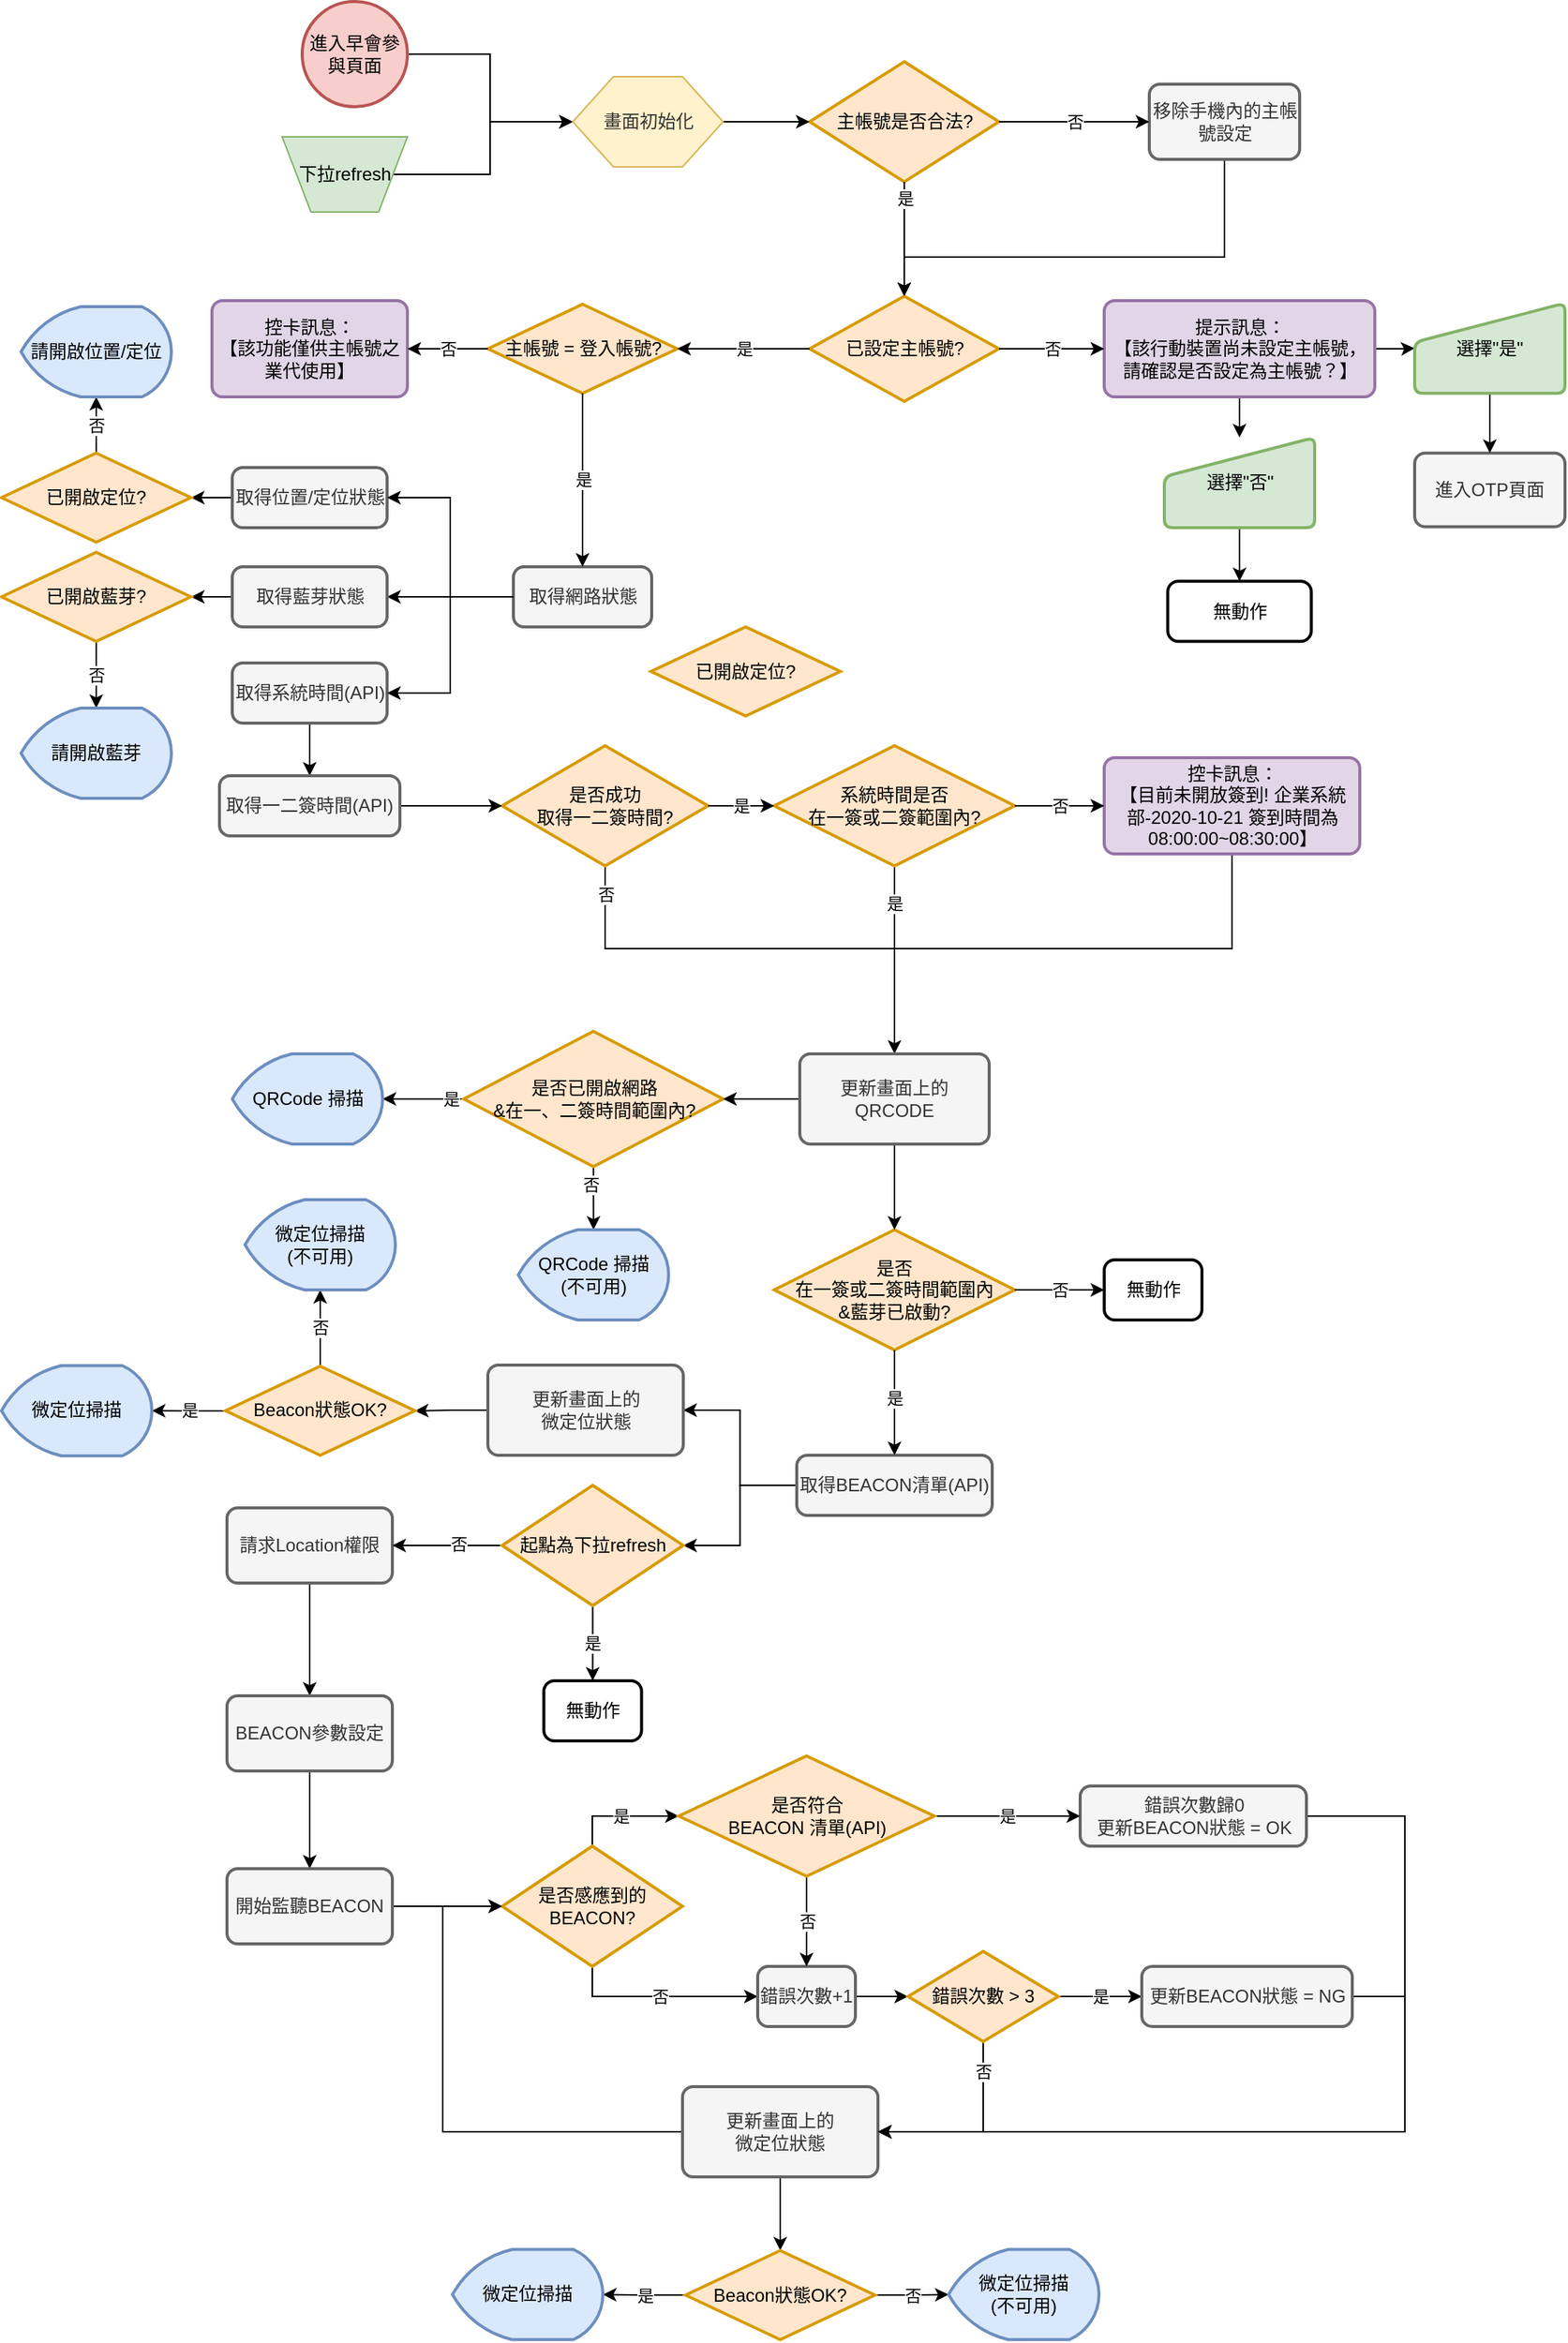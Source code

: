<mxfile version="13.8.1" type="github" pages="2">
  <diagram id="rVQWAjQvvcYKXNc0S_qa" name="第1頁">
    <mxGraphModel dx="1673" dy="876" grid="1" gridSize="10" guides="1" tooltips="1" connect="1" arrows="1" fold="1" page="1" pageScale="1" pageWidth="1169" pageHeight="1654" math="0" shadow="0">
      <root>
        <mxCell id="0" />
        <mxCell id="1" parent="0" />
        <mxCell id="3DBhpYr2s3S-8QUUFZNX-8" style="edgeStyle=orthogonalEdgeStyle;rounded=0;orthogonalLoop=1;jettySize=auto;html=1;exitX=1;exitY=0.5;exitDx=0;exitDy=0;exitPerimeter=0;entryX=0;entryY=0.5;entryDx=0;entryDy=0;" parent="1" source="3DBhpYr2s3S-8QUUFZNX-1" target="aYca4ARqjZkzkrfllWEa-6" edge="1">
          <mxGeometry relative="1" as="geometry">
            <mxPoint x="423.5" y="120" as="targetPoint" />
          </mxGeometry>
        </mxCell>
        <mxCell id="3DBhpYr2s3S-8QUUFZNX-1" value="進入早會參與頁面" style="strokeWidth=2;html=1;shape=mxgraph.flowchart.start_2;whiteSpace=wrap;fillColor=#f8cecc;strokeColor=#b85450;" parent="1" vertex="1">
          <mxGeometry x="240" y="40" width="70" height="70" as="geometry" />
        </mxCell>
        <mxCell id="3DBhpYr2s3S-8QUUFZNX-5" value="主帳號是否合法?" style="strokeWidth=2;html=1;shape=mxgraph.flowchart.decision;whiteSpace=wrap;fillColor=#ffe6cc;strokeColor=#d79b00;" parent="1" vertex="1">
          <mxGeometry x="577.5" y="80" width="126" height="80" as="geometry" />
        </mxCell>
        <mxCell id="3DBhpYr2s3S-8QUUFZNX-16" style="edgeStyle=orthogonalEdgeStyle;rounded=0;orthogonalLoop=1;jettySize=auto;html=1;exitX=0.5;exitY=1;exitDx=0;exitDy=0;entryX=0.5;entryY=0;entryDx=0;entryDy=0;entryPerimeter=0;" parent="1" source="3DBhpYr2s3S-8QUUFZNX-6" target="3DBhpYr2s3S-8QUUFZNX-11" edge="1">
          <mxGeometry relative="1" as="geometry">
            <Array as="points">
              <mxPoint x="853" y="210" />
              <mxPoint x="641" y="210" />
            </Array>
          </mxGeometry>
        </mxCell>
        <mxCell id="3DBhpYr2s3S-8QUUFZNX-6" value="移除手機內的主帳號設定" style="rounded=1;whiteSpace=wrap;html=1;absoluteArcSize=1;arcSize=14;strokeWidth=2;fillColor=#f5f5f5;strokeColor=#666666;fontColor=#333333;" parent="1" vertex="1">
          <mxGeometry x="803.5" y="95" width="100" height="50" as="geometry" />
        </mxCell>
        <mxCell id="3DBhpYr2s3S-8QUUFZNX-11" value="已設定主帳號?" style="strokeWidth=2;html=1;shape=mxgraph.flowchart.decision;whiteSpace=wrap;fillColor=#ffe6cc;strokeColor=#d79b00;" parent="1" vertex="1">
          <mxGeometry x="577.5" y="236" width="126" height="70" as="geometry" />
        </mxCell>
        <mxCell id="3DBhpYr2s3S-8QUUFZNX-13" value="主帳號 = 登入帳號?" style="strokeWidth=2;html=1;shape=mxgraph.flowchart.decision;whiteSpace=wrap;fillColor=#ffe6cc;strokeColor=#d79b00;" parent="1" vertex="1">
          <mxGeometry x="363.5" y="241.38" width="126" height="59.25" as="geometry" />
        </mxCell>
        <mxCell id="1zW-dw0xEGALcRAArfoa-10" value="" style="edgeStyle=orthogonalEdgeStyle;rounded=0;orthogonalLoop=1;jettySize=auto;html=1;" edge="1" parent="1" source="3DBhpYr2s3S-8QUUFZNX-17" target="1zW-dw0xEGALcRAArfoa-8">
          <mxGeometry relative="1" as="geometry" />
        </mxCell>
        <mxCell id="1zW-dw0xEGALcRAArfoa-11" value="" style="edgeStyle=orthogonalEdgeStyle;rounded=0;orthogonalLoop=1;jettySize=auto;html=1;" edge="1" parent="1" source="3DBhpYr2s3S-8QUUFZNX-17" target="1zW-dw0xEGALcRAArfoa-9">
          <mxGeometry relative="1" as="geometry" />
        </mxCell>
        <mxCell id="3DBhpYr2s3S-8QUUFZNX-17" value="提示訊息：&lt;br&gt;【該行動裝置尚未設定主帳號，請確認是否設定為主帳號？】" style="rounded=1;whiteSpace=wrap;html=1;absoluteArcSize=1;arcSize=14;strokeWidth=2;fillColor=#e1d5e7;strokeColor=#9673a6;" parent="1" vertex="1">
          <mxGeometry x="773.5" y="239.01" width="180" height="64" as="geometry" />
        </mxCell>
        <mxCell id="3DBhpYr2s3S-8QUUFZNX-31" value="進入OTP頁面" style="rounded=1;whiteSpace=wrap;html=1;absoluteArcSize=1;arcSize=14;strokeWidth=2;fillColor=#f5f5f5;strokeColor=#666666;fontColor=#333333;" parent="1" vertex="1">
          <mxGeometry x="980" y="340.37" width="100" height="49" as="geometry" />
        </mxCell>
        <mxCell id="3DBhpYr2s3S-8QUUFZNX-42" value="控卡訊息：&lt;br&gt;【該功能僅供主帳號之業代使用】" style="rounded=1;whiteSpace=wrap;html=1;absoluteArcSize=1;arcSize=14;strokeWidth=2;fillColor=#e1d5e7;strokeColor=#9673a6;" parent="1" vertex="1">
          <mxGeometry x="180" y="239.01" width="130" height="64" as="geometry" />
        </mxCell>
        <mxCell id="3DBhpYr2s3S-8QUUFZNX-55" value="" style="edgeStyle=orthogonalEdgeStyle;rounded=0;orthogonalLoop=1;jettySize=auto;html=1;entryX=1;entryY=0.5;entryDx=0;entryDy=0;" parent="1" source="3DBhpYr2s3S-8QUUFZNX-50" target="3DBhpYr2s3S-8QUUFZNX-53" edge="1">
          <mxGeometry relative="1" as="geometry" />
        </mxCell>
        <mxCell id="3DBhpYr2s3S-8QUUFZNX-50" value="取得網路狀態" style="rounded=1;whiteSpace=wrap;html=1;absoluteArcSize=1;arcSize=14;strokeWidth=2;fillColor=#f5f5f5;strokeColor=#666666;fontColor=#333333;" parent="1" vertex="1">
          <mxGeometry x="380.5" y="416" width="92" height="40" as="geometry" />
        </mxCell>
        <mxCell id="aYca4ARqjZkzkrfllWEa-9" value="" style="edgeStyle=orthogonalEdgeStyle;rounded=0;orthogonalLoop=1;jettySize=auto;html=1;" edge="1" parent="1" source="3DBhpYr2s3S-8QUUFZNX-52" target="aYca4ARqjZkzkrfllWEa-8">
          <mxGeometry relative="1" as="geometry" />
        </mxCell>
        <mxCell id="3DBhpYr2s3S-8QUUFZNX-52" value="取得位置/定位狀態" style="rounded=1;whiteSpace=wrap;html=1;absoluteArcSize=1;arcSize=14;strokeWidth=2;fillColor=#f5f5f5;strokeColor=#666666;fontColor=#333333;" parent="1" vertex="1">
          <mxGeometry x="193.5" y="350" width="103" height="40" as="geometry" />
        </mxCell>
        <mxCell id="aYca4ARqjZkzkrfllWEa-11" value="" style="edgeStyle=orthogonalEdgeStyle;rounded=0;orthogonalLoop=1;jettySize=auto;html=1;" edge="1" parent="1" source="3DBhpYr2s3S-8QUUFZNX-53" target="aYca4ARqjZkzkrfllWEa-10">
          <mxGeometry relative="1" as="geometry" />
        </mxCell>
        <mxCell id="3DBhpYr2s3S-8QUUFZNX-53" value="取得藍芽狀態" style="rounded=1;whiteSpace=wrap;html=1;absoluteArcSize=1;arcSize=14;strokeWidth=2;fillColor=#f5f5f5;strokeColor=#666666;fontColor=#333333;" parent="1" vertex="1">
          <mxGeometry x="193.5" y="416" width="103" height="40" as="geometry" />
        </mxCell>
        <mxCell id="3DBhpYr2s3S-8QUUFZNX-81" value="" style="edgeStyle=orthogonalEdgeStyle;rounded=0;orthogonalLoop=1;jettySize=auto;html=1;" parent="1" source="3DBhpYr2s3S-8QUUFZNX-54" target="3DBhpYr2s3S-8QUUFZNX-79" edge="1">
          <mxGeometry relative="1" as="geometry" />
        </mxCell>
        <mxCell id="3DBhpYr2s3S-8QUUFZNX-54" value="取得系統時間(API)" style="rounded=1;whiteSpace=wrap;html=1;absoluteArcSize=1;arcSize=14;strokeWidth=2;fillColor=#f5f5f5;strokeColor=#666666;fontColor=#333333;" parent="1" vertex="1">
          <mxGeometry x="193.5" y="480" width="103" height="40" as="geometry" />
        </mxCell>
        <mxCell id="3DBhpYr2s3S-8QUUFZNX-57" value="" style="edgeStyle=orthogonalEdgeStyle;rounded=0;orthogonalLoop=1;jettySize=auto;html=1;entryX=1;entryY=0.5;entryDx=0;entryDy=0;exitX=0;exitY=0.5;exitDx=0;exitDy=0;" parent="1" source="3DBhpYr2s3S-8QUUFZNX-50" target="3DBhpYr2s3S-8QUUFZNX-52" edge="1">
          <mxGeometry relative="1" as="geometry">
            <mxPoint x="390.5" y="411" as="sourcePoint" />
            <mxPoint x="306.5" y="446" as="targetPoint" />
          </mxGeometry>
        </mxCell>
        <mxCell id="3DBhpYr2s3S-8QUUFZNX-58" value="" style="edgeStyle=orthogonalEdgeStyle;rounded=0;orthogonalLoop=1;jettySize=auto;html=1;entryX=1;entryY=0.5;entryDx=0;entryDy=0;exitX=0;exitY=0.5;exitDx=0;exitDy=0;" parent="1" source="3DBhpYr2s3S-8QUUFZNX-50" target="3DBhpYr2s3S-8QUUFZNX-54" edge="1">
          <mxGeometry relative="1" as="geometry">
            <mxPoint x="400.5" y="421" as="sourcePoint" />
            <mxPoint x="316.5" y="456" as="targetPoint" />
          </mxGeometry>
        </mxCell>
        <mxCell id="3DBhpYr2s3S-8QUUFZNX-64" value="" style="endArrow=classic;html=1;exitX=1;exitY=0.5;exitDx=0;exitDy=0;exitPerimeter=0;entryX=0;entryY=0.5;entryDx=0;entryDy=0;" parent="1" source="3DBhpYr2s3S-8QUUFZNX-5" target="3DBhpYr2s3S-8QUUFZNX-6" edge="1">
          <mxGeometry relative="1" as="geometry">
            <mxPoint x="472.5" y="570" as="sourcePoint" />
            <mxPoint x="572.5" y="570" as="targetPoint" />
          </mxGeometry>
        </mxCell>
        <mxCell id="3DBhpYr2s3S-8QUUFZNX-65" value="否" style="edgeLabel;resizable=0;html=1;align=center;verticalAlign=middle;" parent="3DBhpYr2s3S-8QUUFZNX-64" connectable="0" vertex="1">
          <mxGeometry relative="1" as="geometry" />
        </mxCell>
        <mxCell id="3DBhpYr2s3S-8QUUFZNX-66" value="" style="endArrow=classic;html=1;exitX=1;exitY=0.5;exitDx=0;exitDy=0;exitPerimeter=0;entryX=0;entryY=0.5;entryDx=0;entryDy=0;" parent="1" source="3DBhpYr2s3S-8QUUFZNX-11" target="3DBhpYr2s3S-8QUUFZNX-17" edge="1">
          <mxGeometry relative="1" as="geometry">
            <mxPoint x="693.5" y="190" as="sourcePoint" />
            <mxPoint x="793.5" y="190" as="targetPoint" />
          </mxGeometry>
        </mxCell>
        <mxCell id="3DBhpYr2s3S-8QUUFZNX-67" value="否" style="edgeLabel;resizable=0;html=1;align=center;verticalAlign=middle;" parent="3DBhpYr2s3S-8QUUFZNX-66" connectable="0" vertex="1">
          <mxGeometry relative="1" as="geometry" />
        </mxCell>
        <mxCell id="3DBhpYr2s3S-8QUUFZNX-68" value="" style="endArrow=classic;html=1;exitX=0;exitY=0.5;exitDx=0;exitDy=0;exitPerimeter=0;entryX=1;entryY=0.5;entryDx=0;entryDy=0;" parent="1" source="3DBhpYr2s3S-8QUUFZNX-13" target="3DBhpYr2s3S-8QUUFZNX-42" edge="1">
          <mxGeometry relative="1" as="geometry">
            <mxPoint x="723.5" y="140" as="sourcePoint" />
            <mxPoint x="823.5" y="140" as="targetPoint" />
          </mxGeometry>
        </mxCell>
        <mxCell id="3DBhpYr2s3S-8QUUFZNX-69" value="否" style="edgeLabel;resizable=0;html=1;align=center;verticalAlign=middle;" parent="3DBhpYr2s3S-8QUUFZNX-68" connectable="0" vertex="1">
          <mxGeometry relative="1" as="geometry" />
        </mxCell>
        <mxCell id="3DBhpYr2s3S-8QUUFZNX-70" value="" style="endArrow=classic;html=1;exitX=0.5;exitY=1;exitDx=0;exitDy=0;exitPerimeter=0;entryX=0.5;entryY=0;entryDx=0;entryDy=0;entryPerimeter=0;" parent="1" source="3DBhpYr2s3S-8QUUFZNX-5" target="3DBhpYr2s3S-8QUUFZNX-11" edge="1">
          <mxGeometry relative="1" as="geometry">
            <mxPoint x="623.5" y="180" as="sourcePoint" />
            <mxPoint x="723.5" y="180" as="targetPoint" />
          </mxGeometry>
        </mxCell>
        <mxCell id="3DBhpYr2s3S-8QUUFZNX-71" value="是" style="edgeLabel;resizable=0;html=1;align=center;verticalAlign=middle;" parent="3DBhpYr2s3S-8QUUFZNX-70" connectable="0" vertex="1">
          <mxGeometry relative="1" as="geometry">
            <mxPoint y="-27.65" as="offset" />
          </mxGeometry>
        </mxCell>
        <mxCell id="3DBhpYr2s3S-8QUUFZNX-72" value="" style="endArrow=classic;html=1;exitX=0;exitY=0.5;exitDx=0;exitDy=0;exitPerimeter=0;entryX=1;entryY=0.5;entryDx=0;entryDy=0;entryPerimeter=0;" parent="1" source="3DBhpYr2s3S-8QUUFZNX-11" target="3DBhpYr2s3S-8QUUFZNX-13" edge="1">
          <mxGeometry relative="1" as="geometry">
            <mxPoint x="650.5" y="170" as="sourcePoint" />
            <mxPoint x="650.5" y="246" as="targetPoint" />
          </mxGeometry>
        </mxCell>
        <mxCell id="3DBhpYr2s3S-8QUUFZNX-73" value="是" style="edgeLabel;resizable=0;html=1;align=center;verticalAlign=middle;" parent="3DBhpYr2s3S-8QUUFZNX-72" connectable="0" vertex="1">
          <mxGeometry relative="1" as="geometry" />
        </mxCell>
        <mxCell id="3DBhpYr2s3S-8QUUFZNX-74" value="" style="endArrow=classic;html=1;exitX=0.5;exitY=1;exitDx=0;exitDy=0;exitPerimeter=0;entryX=0.5;entryY=0;entryDx=0;entryDy=0;" parent="1" source="3DBhpYr2s3S-8QUUFZNX-13" target="3DBhpYr2s3S-8QUUFZNX-50" edge="1">
          <mxGeometry relative="1" as="geometry">
            <mxPoint x="660.5" y="180" as="sourcePoint" />
            <mxPoint x="660.5" y="256" as="targetPoint" />
          </mxGeometry>
        </mxCell>
        <mxCell id="3DBhpYr2s3S-8QUUFZNX-75" value="是" style="edgeLabel;resizable=0;html=1;align=center;verticalAlign=middle;" parent="3DBhpYr2s3S-8QUUFZNX-74" connectable="0" vertex="1">
          <mxGeometry relative="1" as="geometry" />
        </mxCell>
        <mxCell id="aYca4ARqjZkzkrfllWEa-34" value="否" style="edgeStyle=orthogonalEdgeStyle;rounded=0;orthogonalLoop=1;jettySize=auto;html=1;exitX=0.5;exitY=1;exitDx=0;exitDy=0;exitPerimeter=0;entryX=0.5;entryY=0;entryDx=0;entryDy=0;" edge="1" parent="1" source="3DBhpYr2s3S-8QUUFZNX-78" target="1zW-dw0xEGALcRAArfoa-1">
          <mxGeometry x="-0.888" relative="1" as="geometry">
            <Array as="points">
              <mxPoint x="441" y="670" />
              <mxPoint x="634" y="670" />
              <mxPoint x="634" y="750" />
            </Array>
            <mxPoint as="offset" />
          </mxGeometry>
        </mxCell>
        <mxCell id="3DBhpYr2s3S-8QUUFZNX-78" value="是否成功&lt;br&gt;取得一二簽時間?" style="strokeWidth=2;html=1;shape=mxgraph.flowchart.decision;whiteSpace=wrap;fillColor=#ffe6cc;strokeColor=#d79b00;" parent="1" vertex="1">
          <mxGeometry x="373" y="535" width="137" height="80" as="geometry" />
        </mxCell>
        <mxCell id="qEmftQ73AYynVDosLvWg-1" style="edgeStyle=orthogonalEdgeStyle;rounded=0;orthogonalLoop=1;jettySize=auto;html=1;exitX=1;exitY=0.5;exitDx=0;exitDy=0;entryX=0;entryY=0.5;entryDx=0;entryDy=0;entryPerimeter=0;" edge="1" parent="1" source="3DBhpYr2s3S-8QUUFZNX-79" target="3DBhpYr2s3S-8QUUFZNX-78">
          <mxGeometry relative="1" as="geometry" />
        </mxCell>
        <mxCell id="3DBhpYr2s3S-8QUUFZNX-79" value="取得一二簽時間(API)" style="rounded=1;whiteSpace=wrap;html=1;absoluteArcSize=1;arcSize=14;strokeWidth=2;fillColor=#f5f5f5;strokeColor=#666666;fontColor=#333333;" parent="1" vertex="1">
          <mxGeometry x="185" y="555" width="120" height="40" as="geometry" />
        </mxCell>
        <mxCell id="aYca4ARqjZkzkrfllWEa-33" value="是" style="edgeStyle=orthogonalEdgeStyle;rounded=0;orthogonalLoop=1;jettySize=auto;html=1;exitX=0.5;exitY=1;exitDx=0;exitDy=0;exitPerimeter=0;entryX=0.5;entryY=0;entryDx=0;entryDy=0;" edge="1" parent="1" source="3DBhpYr2s3S-8QUUFZNX-83" target="1zW-dw0xEGALcRAArfoa-1">
          <mxGeometry x="-0.6" relative="1" as="geometry">
            <mxPoint as="offset" />
          </mxGeometry>
        </mxCell>
        <mxCell id="3DBhpYr2s3S-8QUUFZNX-83" value="系統時間是否&lt;br&gt;在一簽或二簽範圍內?" style="strokeWidth=2;html=1;shape=mxgraph.flowchart.decision;whiteSpace=wrap;fillColor=#ffe6cc;strokeColor=#d79b00;" parent="1" vertex="1">
          <mxGeometry x="554" y="535" width="160" height="80" as="geometry" />
        </mxCell>
        <mxCell id="3DBhpYr2s3S-8QUUFZNX-84" value="" style="endArrow=classic;html=1;exitX=1;exitY=0.5;exitDx=0;exitDy=0;exitPerimeter=0;entryX=0;entryY=0.5;entryDx=0;entryDy=0;entryPerimeter=0;" parent="1" source="3DBhpYr2s3S-8QUUFZNX-78" target="3DBhpYr2s3S-8QUUFZNX-83" edge="1">
          <mxGeometry relative="1" as="geometry">
            <mxPoint x="486.5" y="310.63" as="sourcePoint" />
            <mxPoint x="486.5" y="426" as="targetPoint" />
          </mxGeometry>
        </mxCell>
        <mxCell id="3DBhpYr2s3S-8QUUFZNX-85" value="是" style="edgeLabel;resizable=0;html=1;align=center;verticalAlign=middle;" parent="3DBhpYr2s3S-8QUUFZNX-84" connectable="0" vertex="1">
          <mxGeometry relative="1" as="geometry" />
        </mxCell>
        <mxCell id="aYca4ARqjZkzkrfllWEa-32" style="edgeStyle=orthogonalEdgeStyle;rounded=0;orthogonalLoop=1;jettySize=auto;html=1;exitX=0.5;exitY=1;exitDx=0;exitDy=0;entryX=0.5;entryY=0;entryDx=0;entryDy=0;" edge="1" parent="1" source="3DBhpYr2s3S-8QUUFZNX-91" target="1zW-dw0xEGALcRAArfoa-1">
          <mxGeometry relative="1" as="geometry">
            <Array as="points">
              <mxPoint x="859" y="670" />
              <mxPoint x="634" y="670" />
              <mxPoint x="634" y="750" />
            </Array>
          </mxGeometry>
        </mxCell>
        <mxCell id="3DBhpYr2s3S-8QUUFZNX-91" value="控卡訊息：&lt;br&gt;【目前未開放簽到! 企業系統部-2020-10-21 簽到時間為08:00:00~08:30:00】" style="rounded=1;whiteSpace=wrap;html=1;absoluteArcSize=1;arcSize=14;strokeWidth=2;fillColor=#e1d5e7;strokeColor=#9673a6;" parent="1" vertex="1">
          <mxGeometry x="773.5" y="543" width="170" height="64" as="geometry" />
        </mxCell>
        <mxCell id="3DBhpYr2s3S-8QUUFZNX-92" value="" style="endArrow=classic;html=1;exitX=1;exitY=0.5;exitDx=0;exitDy=0;exitPerimeter=0;entryX=0;entryY=0.5;entryDx=0;entryDy=0;" parent="1" source="3DBhpYr2s3S-8QUUFZNX-83" target="3DBhpYr2s3S-8QUUFZNX-91" edge="1">
          <mxGeometry relative="1" as="geometry">
            <mxPoint x="373.5" y="411.005" as="sourcePoint" />
            <mxPoint x="293.5" y="411" as="targetPoint" />
          </mxGeometry>
        </mxCell>
        <mxCell id="3DBhpYr2s3S-8QUUFZNX-93" value="否" style="edgeLabel;resizable=0;html=1;align=center;verticalAlign=middle;" parent="3DBhpYr2s3S-8QUUFZNX-92" connectable="0" vertex="1">
          <mxGeometry relative="1" as="geometry" />
        </mxCell>
        <mxCell id="3DBhpYr2s3S-8QUUFZNX-99" value="是否&lt;br&gt;在一簽或二簽時間範圍內&lt;br&gt;&amp;amp;藍芽已啟動?" style="strokeWidth=2;html=1;shape=mxgraph.flowchart.decision;whiteSpace=wrap;fillColor=#ffe6cc;strokeColor=#d79b00;" parent="1" vertex="1">
          <mxGeometry x="554" y="857" width="160" height="80" as="geometry" />
        </mxCell>
        <mxCell id="3DBhpYr2s3S-8QUUFZNX-148" style="edgeStyle=orthogonalEdgeStyle;rounded=0;orthogonalLoop=1;jettySize=auto;html=1;exitX=0;exitY=0.5;exitDx=0;exitDy=0;entryX=1;entryY=0.5;entryDx=0;entryDy=0;" parent="1" source="3DBhpYr2s3S-8QUUFZNX-101" target="3DBhpYr2s3S-8QUUFZNX-147" edge="1">
          <mxGeometry relative="1" as="geometry" />
        </mxCell>
        <mxCell id="3DBhpYr2s3S-8QUUFZNX-169" style="edgeStyle=orthogonalEdgeStyle;rounded=0;orthogonalLoop=1;jettySize=auto;html=1;exitX=0;exitY=0.5;exitDx=0;exitDy=0;entryX=1;entryY=0.5;entryDx=0;entryDy=0;entryPerimeter=0;" parent="1" source="3DBhpYr2s3S-8QUUFZNX-101" target="3DBhpYr2s3S-8QUUFZNX-165" edge="1">
          <mxGeometry relative="1" as="geometry" />
        </mxCell>
        <mxCell id="3DBhpYr2s3S-8QUUFZNX-101" value="取得BEACON清單(API)" style="rounded=1;whiteSpace=wrap;html=1;absoluteArcSize=1;arcSize=14;strokeWidth=2;fillColor=#f5f5f5;strokeColor=#666666;fontColor=#333333;" parent="1" vertex="1">
          <mxGeometry x="569" y="1007" width="130" height="40" as="geometry" />
        </mxCell>
        <mxCell id="3DBhpYr2s3S-8QUUFZNX-102" value="" style="endArrow=classic;html=1;exitX=0.5;exitY=1;exitDx=0;exitDy=0;exitPerimeter=0;entryX=0.5;entryY=0;entryDx=0;entryDy=0;" parent="1" source="3DBhpYr2s3S-8QUUFZNX-99" target="3DBhpYr2s3S-8QUUFZNX-101" edge="1">
          <mxGeometry relative="1" as="geometry">
            <mxPoint x="567" y="833" as="sourcePoint" />
            <mxPoint x="642.5" y="977" as="targetPoint" />
            <Array as="points" />
          </mxGeometry>
        </mxCell>
        <mxCell id="3DBhpYr2s3S-8QUUFZNX-103" value="是" style="edgeLabel;resizable=0;html=1;align=center;verticalAlign=middle;" parent="3DBhpYr2s3S-8QUUFZNX-102" connectable="0" vertex="1">
          <mxGeometry relative="1" as="geometry">
            <mxPoint y="-3" as="offset" />
          </mxGeometry>
        </mxCell>
        <mxCell id="3DBhpYr2s3S-8QUUFZNX-106" value="無動作" style="rounded=1;whiteSpace=wrap;html=1;absoluteArcSize=1;arcSize=14;strokeWidth=2;" parent="1" vertex="1">
          <mxGeometry x="773.5" y="877" width="65" height="40" as="geometry" />
        </mxCell>
        <mxCell id="3DBhpYr2s3S-8QUUFZNX-108" value="" style="endArrow=classic;html=1;exitX=1;exitY=0.5;exitDx=0;exitDy=0;exitPerimeter=0;entryX=0;entryY=0.5;entryDx=0;entryDy=0;" parent="1" source="3DBhpYr2s3S-8QUUFZNX-99" target="3DBhpYr2s3S-8QUUFZNX-106" edge="1">
          <mxGeometry relative="1" as="geometry">
            <mxPoint x="407" y="833" as="sourcePoint" />
            <mxPoint x="350" y="833" as="targetPoint" />
          </mxGeometry>
        </mxCell>
        <mxCell id="3DBhpYr2s3S-8QUUFZNX-109" value="否" style="edgeLabel;resizable=0;html=1;align=center;verticalAlign=middle;" parent="3DBhpYr2s3S-8QUUFZNX-108" connectable="0" vertex="1">
          <mxGeometry relative="1" as="geometry" />
        </mxCell>
        <mxCell id="3DBhpYr2s3S-8QUUFZNX-149" style="edgeStyle=orthogonalEdgeStyle;rounded=0;orthogonalLoop=1;jettySize=auto;html=1;exitX=0;exitY=0.5;exitDx=0;exitDy=0;entryX=0;entryY=0.5;entryDx=0;entryDy=0;entryPerimeter=0;" parent="1" source="3DBhpYr2s3S-8QUUFZNX-111" target="3DBhpYr2s3S-8QUUFZNX-122" edge="1">
          <mxGeometry relative="1" as="geometry">
            <Array as="points">
              <mxPoint x="333.5" y="1457" />
              <mxPoint x="333.5" y="1307" />
            </Array>
          </mxGeometry>
        </mxCell>
        <mxCell id="aYca4ARqjZkzkrfllWEa-27" value="" style="edgeStyle=orthogonalEdgeStyle;rounded=0;orthogonalLoop=1;jettySize=auto;html=1;" edge="1" parent="1" source="3DBhpYr2s3S-8QUUFZNX-111" target="aYca4ARqjZkzkrfllWEa-24">
          <mxGeometry relative="1" as="geometry" />
        </mxCell>
        <mxCell id="3DBhpYr2s3S-8QUUFZNX-111" value="更新畫面上的&lt;br&gt;微定位狀態" style="rounded=1;whiteSpace=wrap;html=1;absoluteArcSize=1;arcSize=14;strokeWidth=2;fillColor=#f5f5f5;strokeColor=#666666;fontColor=#333333;" parent="1" vertex="1">
          <mxGeometry x="493" y="1427" width="130" height="60" as="geometry" />
        </mxCell>
        <mxCell id="3DBhpYr2s3S-8QUUFZNX-119" style="edgeStyle=orthogonalEdgeStyle;rounded=0;orthogonalLoop=1;jettySize=auto;html=1;exitX=0.5;exitY=1;exitDx=0;exitDy=0;entryX=0.5;entryY=0;entryDx=0;entryDy=0;" parent="1" source="3DBhpYr2s3S-8QUUFZNX-115" target="3DBhpYr2s3S-8QUUFZNX-116" edge="1">
          <mxGeometry relative="1" as="geometry" />
        </mxCell>
        <mxCell id="3DBhpYr2s3S-8QUUFZNX-115" value="請求Location權限" style="rounded=1;whiteSpace=wrap;html=1;absoluteArcSize=1;arcSize=14;strokeWidth=2;fillColor=#f5f5f5;strokeColor=#666666;fontColor=#333333;" parent="1" vertex="1">
          <mxGeometry x="190" y="1042" width="110" height="50" as="geometry" />
        </mxCell>
        <mxCell id="3DBhpYr2s3S-8QUUFZNX-126" value="" style="edgeStyle=orthogonalEdgeStyle;rounded=0;orthogonalLoop=1;jettySize=auto;html=1;" parent="1" source="3DBhpYr2s3S-8QUUFZNX-116" target="3DBhpYr2s3S-8QUUFZNX-123" edge="1">
          <mxGeometry relative="1" as="geometry" />
        </mxCell>
        <mxCell id="3DBhpYr2s3S-8QUUFZNX-116" value="BEACON參數設定" style="rounded=1;whiteSpace=wrap;html=1;absoluteArcSize=1;arcSize=14;strokeWidth=2;fillColor=#f5f5f5;strokeColor=#666666;fontColor=#333333;" parent="1" vertex="1">
          <mxGeometry x="190" y="1167" width="110" height="50" as="geometry" />
        </mxCell>
        <mxCell id="3DBhpYr2s3S-8QUUFZNX-130" value="否" style="edgeStyle=orthogonalEdgeStyle;rounded=0;orthogonalLoop=1;jettySize=auto;html=1;exitX=0.5;exitY=1;exitDx=0;exitDy=0;exitPerimeter=0;entryX=0;entryY=0.5;entryDx=0;entryDy=0;" parent="1" source="3DBhpYr2s3S-8QUUFZNX-122" target="3DBhpYr2s3S-8QUUFZNX-131" edge="1">
          <mxGeometry relative="1" as="geometry" />
        </mxCell>
        <mxCell id="3DBhpYr2s3S-8QUUFZNX-134" value="是" style="edgeStyle=orthogonalEdgeStyle;rounded=0;orthogonalLoop=1;jettySize=auto;html=1;exitX=0.5;exitY=0;exitDx=0;exitDy=0;exitPerimeter=0;entryX=0;entryY=0.5;entryDx=0;entryDy=0;entryPerimeter=0;" parent="1" source="3DBhpYr2s3S-8QUUFZNX-122" target="3DBhpYr2s3S-8QUUFZNX-133" edge="1">
          <mxGeometry relative="1" as="geometry" />
        </mxCell>
        <mxCell id="3DBhpYr2s3S-8QUUFZNX-122" value="是否感應到的BEACON?" style="strokeWidth=2;html=1;shape=mxgraph.flowchart.decision;whiteSpace=wrap;fillColor=#ffe6cc;strokeColor=#d79b00;" parent="1" vertex="1">
          <mxGeometry x="373" y="1267" width="120" height="80" as="geometry" />
        </mxCell>
        <mxCell id="3DBhpYr2s3S-8QUUFZNX-125" value="" style="edgeStyle=orthogonalEdgeStyle;rounded=0;orthogonalLoop=1;jettySize=auto;html=1;" parent="1" source="3DBhpYr2s3S-8QUUFZNX-123" target="3DBhpYr2s3S-8QUUFZNX-122" edge="1">
          <mxGeometry relative="1" as="geometry" />
        </mxCell>
        <mxCell id="3DBhpYr2s3S-8QUUFZNX-123" value="開始監聽BEACON" style="rounded=1;whiteSpace=wrap;html=1;absoluteArcSize=1;arcSize=14;strokeWidth=2;fillColor=#f5f5f5;strokeColor=#666666;fontColor=#333333;" parent="1" vertex="1">
          <mxGeometry x="190" y="1282" width="110" height="50" as="geometry" />
        </mxCell>
        <mxCell id="3DBhpYr2s3S-8QUUFZNX-139" value="" style="edgeStyle=orthogonalEdgeStyle;rounded=0;orthogonalLoop=1;jettySize=auto;html=1;" parent="1" source="3DBhpYr2s3S-8QUUFZNX-131" target="3DBhpYr2s3S-8QUUFZNX-137" edge="1">
          <mxGeometry relative="1" as="geometry" />
        </mxCell>
        <mxCell id="3DBhpYr2s3S-8QUUFZNX-131" value="錯誤次數+1" style="rounded=1;whiteSpace=wrap;html=1;absoluteArcSize=1;arcSize=14;strokeWidth=2;fillColor=#f5f5f5;strokeColor=#666666;fontColor=#333333;" parent="1" vertex="1">
          <mxGeometry x="543" y="1347" width="65" height="40" as="geometry" />
        </mxCell>
        <mxCell id="3DBhpYr2s3S-8QUUFZNX-150" style="edgeStyle=orthogonalEdgeStyle;rounded=0;orthogonalLoop=1;jettySize=auto;html=1;exitX=1;exitY=0.5;exitDx=0;exitDy=0;entryX=1;entryY=0.5;entryDx=0;entryDy=0;" parent="1" source="3DBhpYr2s3S-8QUUFZNX-132" target="3DBhpYr2s3S-8QUUFZNX-111" edge="1">
          <mxGeometry relative="1" as="geometry">
            <Array as="points">
              <mxPoint x="973.5" y="1247" />
              <mxPoint x="973.5" y="1457" />
            </Array>
          </mxGeometry>
        </mxCell>
        <mxCell id="3DBhpYr2s3S-8QUUFZNX-132" value="錯誤次數歸0&lt;br&gt;更新BEACON狀態 = OK" style="rounded=1;whiteSpace=wrap;html=1;absoluteArcSize=1;arcSize=14;strokeWidth=2;fillColor=#f5f5f5;strokeColor=#666666;fontColor=#333333;" parent="1" vertex="1">
          <mxGeometry x="757.5" y="1227" width="150.5" height="40" as="geometry" />
        </mxCell>
        <mxCell id="3DBhpYr2s3S-8QUUFZNX-135" value="是" style="edgeStyle=orthogonalEdgeStyle;rounded=0;orthogonalLoop=1;jettySize=auto;html=1;exitX=1;exitY=0.5;exitDx=0;exitDy=0;exitPerimeter=0;entryX=0;entryY=0.5;entryDx=0;entryDy=0;" parent="1" source="3DBhpYr2s3S-8QUUFZNX-133" target="3DBhpYr2s3S-8QUUFZNX-132" edge="1">
          <mxGeometry relative="1" as="geometry" />
        </mxCell>
        <mxCell id="3DBhpYr2s3S-8QUUFZNX-142" value="否" style="edgeStyle=orthogonalEdgeStyle;rounded=0;orthogonalLoop=1;jettySize=auto;html=1;exitX=0.5;exitY=1;exitDx=0;exitDy=0;exitPerimeter=0;entryX=0.5;entryY=0;entryDx=0;entryDy=0;" parent="1" source="3DBhpYr2s3S-8QUUFZNX-133" target="3DBhpYr2s3S-8QUUFZNX-131" edge="1">
          <mxGeometry relative="1" as="geometry" />
        </mxCell>
        <mxCell id="3DBhpYr2s3S-8QUUFZNX-133" value="是否符合&lt;br&gt;BEACON 清單(API)" style="strokeWidth=2;html=1;shape=mxgraph.flowchart.decision;whiteSpace=wrap;fillColor=#ffe6cc;strokeColor=#d79b00;" parent="1" vertex="1">
          <mxGeometry x="490.5" y="1207" width="170" height="80" as="geometry" />
        </mxCell>
        <mxCell id="3DBhpYr2s3S-8QUUFZNX-140" value="是" style="edgeStyle=orthogonalEdgeStyle;rounded=0;orthogonalLoop=1;jettySize=auto;html=1;" parent="1" source="3DBhpYr2s3S-8QUUFZNX-137" target="3DBhpYr2s3S-8QUUFZNX-138" edge="1">
          <mxGeometry relative="1" as="geometry" />
        </mxCell>
        <mxCell id="3DBhpYr2s3S-8QUUFZNX-141" value="否" style="edgeStyle=orthogonalEdgeStyle;rounded=0;orthogonalLoop=1;jettySize=auto;html=1;exitX=0.5;exitY=1;exitDx=0;exitDy=0;exitPerimeter=0;entryX=1;entryY=0.5;entryDx=0;entryDy=0;" parent="1" source="3DBhpYr2s3S-8QUUFZNX-137" target="3DBhpYr2s3S-8QUUFZNX-111" edge="1">
          <mxGeometry x="-0.694" relative="1" as="geometry">
            <mxPoint as="offset" />
          </mxGeometry>
        </mxCell>
        <mxCell id="3DBhpYr2s3S-8QUUFZNX-137" value="錯誤次數 &amp;gt; 3" style="strokeWidth=2;html=1;shape=mxgraph.flowchart.decision;whiteSpace=wrap;fillColor=#ffe6cc;strokeColor=#d79b00;" parent="1" vertex="1">
          <mxGeometry x="643" y="1337" width="100" height="60" as="geometry" />
        </mxCell>
        <mxCell id="3DBhpYr2s3S-8QUUFZNX-146" style="edgeStyle=orthogonalEdgeStyle;rounded=0;orthogonalLoop=1;jettySize=auto;html=1;exitX=1;exitY=0.5;exitDx=0;exitDy=0;entryX=1;entryY=0.5;entryDx=0;entryDy=0;" parent="1" source="3DBhpYr2s3S-8QUUFZNX-138" target="3DBhpYr2s3S-8QUUFZNX-111" edge="1">
          <mxGeometry relative="1" as="geometry">
            <Array as="points">
              <mxPoint x="973.5" y="1367" />
              <mxPoint x="973.5" y="1457" />
            </Array>
          </mxGeometry>
        </mxCell>
        <mxCell id="3DBhpYr2s3S-8QUUFZNX-138" value="更新BEACON狀態 = NG" style="rounded=1;whiteSpace=wrap;html=1;absoluteArcSize=1;arcSize=14;strokeWidth=2;fillColor=#f5f5f5;strokeColor=#666666;fontColor=#333333;" parent="1" vertex="1">
          <mxGeometry x="798.5" y="1347" width="140" height="40" as="geometry" />
        </mxCell>
        <mxCell id="aYca4ARqjZkzkrfllWEa-19" value="" style="edgeStyle=orthogonalEdgeStyle;rounded=0;orthogonalLoop=1;jettySize=auto;html=1;" edge="1" parent="1" source="3DBhpYr2s3S-8QUUFZNX-147" target="aYca4ARqjZkzkrfllWEa-18">
          <mxGeometry relative="1" as="geometry" />
        </mxCell>
        <mxCell id="3DBhpYr2s3S-8QUUFZNX-147" value="更新畫面上的&lt;br&gt;微定位狀態" style="rounded=1;whiteSpace=wrap;html=1;absoluteArcSize=1;arcSize=14;strokeWidth=2;fillColor=#f5f5f5;strokeColor=#666666;fontColor=#333333;" parent="1" vertex="1">
          <mxGeometry x="363.5" y="947" width="130" height="60" as="geometry" />
        </mxCell>
        <mxCell id="3DBhpYr2s3S-8QUUFZNX-153" value="無動作" style="rounded=1;whiteSpace=wrap;html=1;absoluteArcSize=1;arcSize=14;strokeWidth=2;" parent="1" vertex="1">
          <mxGeometry x="815.75" y="425.63" width="95.5" height="40" as="geometry" />
        </mxCell>
        <mxCell id="3DBhpYr2s3S-8QUUFZNX-170" style="edgeStyle=orthogonalEdgeStyle;rounded=0;orthogonalLoop=1;jettySize=auto;html=1;exitX=0;exitY=0.5;exitDx=0;exitDy=0;exitPerimeter=0;entryX=1;entryY=0.5;entryDx=0;entryDy=0;" parent="1" source="3DBhpYr2s3S-8QUUFZNX-165" target="3DBhpYr2s3S-8QUUFZNX-115" edge="1">
          <mxGeometry relative="1" as="geometry">
            <mxPoint x="303.5" y="1067" as="targetPoint" />
          </mxGeometry>
        </mxCell>
        <mxCell id="3DBhpYr2s3S-8QUUFZNX-171" value="否" style="edgeLabel;html=1;align=center;verticalAlign=middle;resizable=0;points=[];" parent="3DBhpYr2s3S-8QUUFZNX-170" vertex="1" connectable="0">
          <mxGeometry x="-0.174" y="-1" relative="1" as="geometry">
            <mxPoint x="1" as="offset" />
          </mxGeometry>
        </mxCell>
        <mxCell id="3DBhpYr2s3S-8QUUFZNX-178" value="是" style="edgeStyle=orthogonalEdgeStyle;rounded=0;orthogonalLoop=1;jettySize=auto;html=1;exitX=0.5;exitY=1;exitDx=0;exitDy=0;exitPerimeter=0;" parent="1" source="3DBhpYr2s3S-8QUUFZNX-165" target="3DBhpYr2s3S-8QUUFZNX-175" edge="1">
          <mxGeometry relative="1" as="geometry" />
        </mxCell>
        <mxCell id="3DBhpYr2s3S-8QUUFZNX-165" value="起點為下拉refresh" style="strokeWidth=2;html=1;shape=mxgraph.flowchart.decision;whiteSpace=wrap;fillColor=#ffe6cc;strokeColor=#d79b00;" parent="1" vertex="1">
          <mxGeometry x="373" y="1027" width="120.5" height="80" as="geometry" />
        </mxCell>
        <mxCell id="3DBhpYr2s3S-8QUUFZNX-174" style="edgeStyle=orthogonalEdgeStyle;rounded=0;orthogonalLoop=1;jettySize=auto;html=1;exitX=1;exitY=0.5;exitDx=0;exitDy=0;entryX=0;entryY=0.5;entryDx=0;entryDy=0;" parent="1" source="aYca4ARqjZkzkrfllWEa-3" target="aYca4ARqjZkzkrfllWEa-6" edge="1">
          <mxGeometry relative="1" as="geometry">
            <mxPoint x="310" y="155" as="sourcePoint" />
            <mxPoint x="423.5" y="120" as="targetPoint" />
          </mxGeometry>
        </mxCell>
        <mxCell id="3DBhpYr2s3S-8QUUFZNX-175" value="無動作" style="rounded=1;whiteSpace=wrap;html=1;absoluteArcSize=1;arcSize=14;strokeWidth=2;" parent="1" vertex="1">
          <mxGeometry x="400.75" y="1157" width="65" height="40" as="geometry" />
        </mxCell>
        <mxCell id="aYca4ARqjZkzkrfllWEa-3" value="下拉refresh&lt;br&gt;" style="verticalLabelPosition=middle;verticalAlign=middle;html=1;shape=trapezoid;perimeter=trapezoidPerimeter;whiteSpace=wrap;size=0.23;arcSize=10;flipV=1;fillColor=#d5e8d4;strokeColor=#82b366;horizontal=1;labelPosition=center;align=center;" vertex="1" parent="1">
          <mxGeometry x="226.67" y="130" width="83.33" height="50" as="geometry" />
        </mxCell>
        <mxCell id="aYca4ARqjZkzkrfllWEa-7" value="" style="edgeStyle=orthogonalEdgeStyle;rounded=0;orthogonalLoop=1;jettySize=auto;html=1;" edge="1" parent="1" source="aYca4ARqjZkzkrfllWEa-6" target="3DBhpYr2s3S-8QUUFZNX-5">
          <mxGeometry relative="1" as="geometry" />
        </mxCell>
        <mxCell id="aYca4ARqjZkzkrfllWEa-6" value="&lt;span style=&quot;color: rgb(51 , 51 , 51)&quot;&gt;畫面初始化&lt;/span&gt;" style="verticalLabelPosition=middle;verticalAlign=middle;html=1;shape=hexagon;perimeter=hexagonPerimeter2;arcSize=6;size=0.27;labelPosition=center;align=center;fillColor=#fff2cc;strokeColor=#d6b656;" vertex="1" parent="1">
          <mxGeometry x="420" y="90" width="100" height="60" as="geometry" />
        </mxCell>
        <mxCell id="aYca4ARqjZkzkrfllWEa-16" value="否" style="edgeStyle=orthogonalEdgeStyle;rounded=0;orthogonalLoop=1;jettySize=auto;html=1;entryX=0.5;entryY=1;entryDx=0;entryDy=0;entryPerimeter=0;" edge="1" parent="1" source="aYca4ARqjZkzkrfllWEa-8" target="aYca4ARqjZkzkrfllWEa-13">
          <mxGeometry relative="1" as="geometry" />
        </mxCell>
        <mxCell id="aYca4ARqjZkzkrfllWEa-8" value="已開啟定位?" style="strokeWidth=2;html=1;shape=mxgraph.flowchart.decision;whiteSpace=wrap;fillColor=#ffe6cc;strokeColor=#d79b00;" vertex="1" parent="1">
          <mxGeometry x="40" y="340.37" width="126" height="59.25" as="geometry" />
        </mxCell>
        <mxCell id="aYca4ARqjZkzkrfllWEa-17" value="否" style="edgeStyle=orthogonalEdgeStyle;rounded=0;orthogonalLoop=1;jettySize=auto;html=1;entryX=0.5;entryY=0;entryDx=0;entryDy=0;entryPerimeter=0;" edge="1" parent="1" source="aYca4ARqjZkzkrfllWEa-10" target="aYca4ARqjZkzkrfllWEa-14">
          <mxGeometry relative="1" as="geometry" />
        </mxCell>
        <mxCell id="aYca4ARqjZkzkrfllWEa-10" value="已開啟藍芽?" style="strokeWidth=2;html=1;shape=mxgraph.flowchart.decision;whiteSpace=wrap;fillColor=#ffe6cc;strokeColor=#d79b00;" vertex="1" parent="1">
          <mxGeometry x="40" y="406.38" width="126" height="59.25" as="geometry" />
        </mxCell>
        <mxCell id="aYca4ARqjZkzkrfllWEa-13" value="請開啟位置/定位" style="strokeWidth=2;html=1;shape=mxgraph.flowchart.display;whiteSpace=wrap;fillColor=#dae8fc;strokeColor=#6c8ebf;" vertex="1" parent="1">
          <mxGeometry x="53" y="243.01" width="100" height="60" as="geometry" />
        </mxCell>
        <mxCell id="aYca4ARqjZkzkrfllWEa-14" value="請開啟藍芽" style="strokeWidth=2;html=1;shape=mxgraph.flowchart.display;whiteSpace=wrap;fillColor=#dae8fc;strokeColor=#6c8ebf;" vertex="1" parent="1">
          <mxGeometry x="53" y="510" width="100" height="60" as="geometry" />
        </mxCell>
        <mxCell id="aYca4ARqjZkzkrfllWEa-22" value="否" style="edgeStyle=orthogonalEdgeStyle;rounded=0;orthogonalLoop=1;jettySize=auto;html=1;" edge="1" parent="1" source="aYca4ARqjZkzkrfllWEa-18" target="aYca4ARqjZkzkrfllWEa-21">
          <mxGeometry relative="1" as="geometry" />
        </mxCell>
        <mxCell id="aYca4ARqjZkzkrfllWEa-23" value="是" style="edgeStyle=orthogonalEdgeStyle;rounded=0;orthogonalLoop=1;jettySize=auto;html=1;" edge="1" parent="1" source="aYca4ARqjZkzkrfllWEa-18" target="aYca4ARqjZkzkrfllWEa-20">
          <mxGeometry relative="1" as="geometry" />
        </mxCell>
        <mxCell id="aYca4ARqjZkzkrfllWEa-18" value="Beacon狀態OK?" style="strokeWidth=2;html=1;shape=mxgraph.flowchart.decision;whiteSpace=wrap;fillColor=#ffe6cc;strokeColor=#d79b00;" vertex="1" parent="1">
          <mxGeometry x="189" y="947.75" width="126" height="59.25" as="geometry" />
        </mxCell>
        <mxCell id="aYca4ARqjZkzkrfllWEa-20" value="微定位掃描" style="strokeWidth=2;html=1;shape=mxgraph.flowchart.display;whiteSpace=wrap;fillColor=#dae8fc;strokeColor=#6c8ebf;" vertex="1" parent="1">
          <mxGeometry x="40" y="947.38" width="100" height="60" as="geometry" />
        </mxCell>
        <mxCell id="aYca4ARqjZkzkrfllWEa-21" value="微定位掃描 &lt;br&gt;(不可用)" style="strokeWidth=2;html=1;shape=mxgraph.flowchart.display;whiteSpace=wrap;fillColor=#dae8fc;strokeColor=#6c8ebf;" vertex="1" parent="1">
          <mxGeometry x="202" y="837" width="100" height="60" as="geometry" />
        </mxCell>
        <mxCell id="aYca4ARqjZkzkrfllWEa-28" value="否" style="edgeStyle=orthogonalEdgeStyle;rounded=0;orthogonalLoop=1;jettySize=auto;html=1;" edge="1" parent="1" source="aYca4ARqjZkzkrfllWEa-24" target="aYca4ARqjZkzkrfllWEa-26">
          <mxGeometry relative="1" as="geometry" />
        </mxCell>
        <mxCell id="aYca4ARqjZkzkrfllWEa-29" value="是" style="edgeStyle=orthogonalEdgeStyle;rounded=0;orthogonalLoop=1;jettySize=auto;html=1;" edge="1" parent="1" source="aYca4ARqjZkzkrfllWEa-24" target="aYca4ARqjZkzkrfllWEa-25">
          <mxGeometry relative="1" as="geometry" />
        </mxCell>
        <mxCell id="aYca4ARqjZkzkrfllWEa-24" value="Beacon狀態OK?" style="strokeWidth=2;html=1;shape=mxgraph.flowchart.decision;whiteSpace=wrap;fillColor=#ffe6cc;strokeColor=#d79b00;" vertex="1" parent="1">
          <mxGeometry x="495" y="1536" width="126" height="59.25" as="geometry" />
        </mxCell>
        <mxCell id="aYca4ARqjZkzkrfllWEa-25" value="微定位掃描" style="strokeWidth=2;html=1;shape=mxgraph.flowchart.display;whiteSpace=wrap;fillColor=#dae8fc;strokeColor=#6c8ebf;" vertex="1" parent="1">
          <mxGeometry x="340" y="1535.25" width="100" height="60" as="geometry" />
        </mxCell>
        <mxCell id="aYca4ARqjZkzkrfllWEa-26" value="微定位掃描 &lt;br&gt;(不可用)" style="strokeWidth=2;html=1;shape=mxgraph.flowchart.display;whiteSpace=wrap;fillColor=#dae8fc;strokeColor=#6c8ebf;" vertex="1" parent="1">
          <mxGeometry x="670" y="1535.25" width="100" height="60" as="geometry" />
        </mxCell>
        <mxCell id="aYca4ARqjZkzkrfllWEa-30" value="已開啟定位?" style="strokeWidth=2;html=1;shape=mxgraph.flowchart.decision;whiteSpace=wrap;fillColor=#ffe6cc;strokeColor=#d79b00;" vertex="1" parent="1">
          <mxGeometry x="472" y="456" width="126" height="59.25" as="geometry" />
        </mxCell>
        <mxCell id="1zW-dw0xEGALcRAArfoa-6" value="是" style="edgeStyle=orthogonalEdgeStyle;rounded=0;orthogonalLoop=1;jettySize=auto;html=1;" edge="1" parent="1" source="aYca4ARqjZkzkrfllWEa-31" target="1zW-dw0xEGALcRAArfoa-4">
          <mxGeometry x="-0.67" relative="1" as="geometry">
            <mxPoint as="offset" />
          </mxGeometry>
        </mxCell>
        <mxCell id="1zW-dw0xEGALcRAArfoa-7" value="否" style="edgeStyle=orthogonalEdgeStyle;rounded=0;orthogonalLoop=1;jettySize=auto;html=1;" edge="1" parent="1" source="aYca4ARqjZkzkrfllWEa-31" target="1zW-dw0xEGALcRAArfoa-5">
          <mxGeometry x="0.149" y="13" relative="1" as="geometry">
            <mxPoint x="-15" y="-12" as="offset" />
          </mxGeometry>
        </mxCell>
        <mxCell id="aYca4ARqjZkzkrfllWEa-31" value="是否已開啟網路&lt;br&gt;&amp;amp;在一、二簽時間範圍內?" style="strokeWidth=2;html=1;shape=mxgraph.flowchart.decision;whiteSpace=wrap;fillColor=#ffe6cc;strokeColor=#d79b00;" vertex="1" parent="1">
          <mxGeometry x="347.5" y="725" width="172.5" height="90" as="geometry" />
        </mxCell>
        <mxCell id="1zW-dw0xEGALcRAArfoa-2" value="" style="edgeStyle=orthogonalEdgeStyle;rounded=0;orthogonalLoop=1;jettySize=auto;html=1;" edge="1" parent="1" source="1zW-dw0xEGALcRAArfoa-1" target="3DBhpYr2s3S-8QUUFZNX-99">
          <mxGeometry relative="1" as="geometry" />
        </mxCell>
        <mxCell id="1zW-dw0xEGALcRAArfoa-3" value="" style="edgeStyle=orthogonalEdgeStyle;rounded=0;orthogonalLoop=1;jettySize=auto;html=1;" edge="1" parent="1" source="1zW-dw0xEGALcRAArfoa-1" target="aYca4ARqjZkzkrfllWEa-31">
          <mxGeometry relative="1" as="geometry" />
        </mxCell>
        <mxCell id="1zW-dw0xEGALcRAArfoa-1" value="更新畫面上的QRCODE" style="rounded=1;whiteSpace=wrap;html=1;absoluteArcSize=1;arcSize=14;strokeWidth=2;fillColor=#f5f5f5;strokeColor=#666666;fontColor=#333333;" vertex="1" parent="1">
          <mxGeometry x="571" y="740" width="126" height="60" as="geometry" />
        </mxCell>
        <mxCell id="1zW-dw0xEGALcRAArfoa-4" value="QRCode 掃描" style="strokeWidth=2;html=1;shape=mxgraph.flowchart.display;whiteSpace=wrap;fillColor=#dae8fc;strokeColor=#6c8ebf;" vertex="1" parent="1">
          <mxGeometry x="193.5" y="740" width="100" height="60" as="geometry" />
        </mxCell>
        <mxCell id="1zW-dw0xEGALcRAArfoa-5" value="QRCode 掃描 &lt;br&gt;(不可用)" style="strokeWidth=2;html=1;shape=mxgraph.flowchart.display;whiteSpace=wrap;fillColor=#dae8fc;strokeColor=#6c8ebf;" vertex="1" parent="1">
          <mxGeometry x="383.75" y="857" width="100" height="60" as="geometry" />
        </mxCell>
        <mxCell id="1zW-dw0xEGALcRAArfoa-12" value="" style="edgeStyle=orthogonalEdgeStyle;rounded=0;orthogonalLoop=1;jettySize=auto;html=1;" edge="1" parent="1" source="1zW-dw0xEGALcRAArfoa-8" target="3DBhpYr2s3S-8QUUFZNX-31">
          <mxGeometry relative="1" as="geometry" />
        </mxCell>
        <mxCell id="1zW-dw0xEGALcRAArfoa-8" value="選擇&quot;是&quot;" style="html=1;strokeWidth=2;shape=manualInput;whiteSpace=wrap;rounded=1;size=26;arcSize=11;verticalAlign=middle;labelPosition=center;verticalLabelPosition=middle;align=center;fillColor=#d5e8d4;strokeColor=#82b366;" vertex="1" parent="1">
          <mxGeometry x="980" y="240.63" width="100" height="60" as="geometry" />
        </mxCell>
        <mxCell id="1zW-dw0xEGALcRAArfoa-13" value="" style="edgeStyle=orthogonalEdgeStyle;rounded=0;orthogonalLoop=1;jettySize=auto;html=1;" edge="1" parent="1" source="1zW-dw0xEGALcRAArfoa-9" target="3DBhpYr2s3S-8QUUFZNX-153">
          <mxGeometry relative="1" as="geometry" />
        </mxCell>
        <mxCell id="1zW-dw0xEGALcRAArfoa-9" value="選擇&quot;否&quot;" style="html=1;strokeWidth=2;shape=manualInput;whiteSpace=wrap;rounded=1;size=26;arcSize=11;verticalAlign=middle;labelPosition=center;verticalLabelPosition=middle;align=center;fillColor=#d5e8d4;strokeColor=#82b366;" vertex="1" parent="1">
          <mxGeometry x="813.5" y="330" width="100" height="60" as="geometry" />
        </mxCell>
      </root>
    </mxGraphModel>
  </diagram>
  <diagram id="RylP82bH5Hum8dQqNn0P" name="第2頁">
    <mxGraphModel dx="1422" dy="745" grid="1" gridSize="10" guides="1" tooltips="1" connect="1" arrows="1" fold="1" page="1" pageScale="1" pageWidth="1169" pageHeight="1654" math="0" shadow="0">
      <root>
        <mxCell id="hsCL4Xk_pQiCvP9IxQqC-0" />
        <mxCell id="hsCL4Xk_pQiCvP9IxQqC-1" parent="hsCL4Xk_pQiCvP9IxQqC-0" />
        <mxCell id="M3yOgII4n1tGYRpYjmHY-0" style="edgeStyle=orthogonalEdgeStyle;rounded=0;orthogonalLoop=1;jettySize=auto;html=1;exitX=1;exitY=0.5;exitDx=0;exitDy=0;exitPerimeter=0;" edge="1" parent="hsCL4Xk_pQiCvP9IxQqC-1" source="M3yOgII4n1tGYRpYjmHY-1" target="M3yOgII4n1tGYRpYjmHY-3">
          <mxGeometry relative="1" as="geometry" />
        </mxCell>
        <mxCell id="M3yOgII4n1tGYRpYjmHY-1" value="進入活動簽到頁面" style="strokeWidth=2;html=1;shape=mxgraph.flowchart.start_2;whiteSpace=wrap;fillColor=#d5e8d4;strokeColor=#82b366;" vertex="1" parent="hsCL4Xk_pQiCvP9IxQqC-1">
          <mxGeometry x="210" y="75" width="70" height="70" as="geometry" />
        </mxCell>
        <mxCell id="M3yOgII4n1tGYRpYjmHY-109" style="edgeStyle=orthogonalEdgeStyle;rounded=0;orthogonalLoop=1;jettySize=auto;html=1;exitX=1;exitY=0.5;exitDx=0;exitDy=0;entryX=0;entryY=0.5;entryDx=0;entryDy=0;entryPerimeter=0;" edge="1" parent="hsCL4Xk_pQiCvP9IxQqC-1" source="M3yOgII4n1tGYRpYjmHY-3" target="M3yOgII4n1tGYRpYjmHY-4">
          <mxGeometry relative="1" as="geometry" />
        </mxCell>
        <mxCell id="M3yOgII4n1tGYRpYjmHY-3" value="畫面初始化" style="rounded=1;whiteSpace=wrap;html=1;absoluteArcSize=1;arcSize=14;strokeWidth=2;fillColor=#f5f5f5;strokeColor=#666666;fontColor=#333333;" vertex="1" parent="hsCL4Xk_pQiCvP9IxQqC-1">
          <mxGeometry x="379.5" y="90" width="100" height="40" as="geometry" />
        </mxCell>
        <mxCell id="M3yOgII4n1tGYRpYjmHY-4" value="簽到規則 = 主題?" style="strokeWidth=2;html=1;shape=mxgraph.flowchart.decision;whiteSpace=wrap;fillColor=#fff2cc;strokeColor=#d6b656;" vertex="1" parent="hsCL4Xk_pQiCvP9IxQqC-1">
          <mxGeometry x="580" y="70" width="126" height="80" as="geometry" />
        </mxCell>
        <mxCell id="M3yOgII4n1tGYRpYjmHY-14" value="" style="edgeStyle=orthogonalEdgeStyle;rounded=0;orthogonalLoop=1;jettySize=auto;html=1;entryX=1;entryY=0.5;entryDx=0;entryDy=0;exitX=0;exitY=0.5;exitDx=0;exitDy=0;" edge="1" parent="hsCL4Xk_pQiCvP9IxQqC-1" source="M3yOgII4n1tGYRpYjmHY-96" target="M3yOgII4n1tGYRpYjmHY-17">
          <mxGeometry relative="1" as="geometry" />
        </mxCell>
        <mxCell id="M3yOgII4n1tGYRpYjmHY-15" value="取得網路狀態" style="rounded=1;whiteSpace=wrap;html=1;absoluteArcSize=1;arcSize=14;strokeWidth=2;fillColor=#f5f5f5;strokeColor=#666666;fontColor=#333333;" vertex="1" parent="hsCL4Xk_pQiCvP9IxQqC-1">
          <mxGeometry x="410" y="180" width="102" height="40" as="geometry" />
        </mxCell>
        <mxCell id="M3yOgII4n1tGYRpYjmHY-16" value="取得位置/定位狀態" style="rounded=1;whiteSpace=wrap;html=1;absoluteArcSize=1;arcSize=14;strokeWidth=2;fillColor=#f5f5f5;strokeColor=#666666;fontColor=#333333;" vertex="1" parent="hsCL4Xk_pQiCvP9IxQqC-1">
          <mxGeometry x="409" y="300" width="103" height="40" as="geometry" />
        </mxCell>
        <mxCell id="M3yOgII4n1tGYRpYjmHY-17" value="取得藍芽狀態" style="rounded=1;whiteSpace=wrap;html=1;absoluteArcSize=1;arcSize=14;strokeWidth=2;fillColor=#f5f5f5;strokeColor=#666666;fontColor=#333333;" vertex="1" parent="hsCL4Xk_pQiCvP9IxQqC-1">
          <mxGeometry x="409" y="241.01" width="103" height="40" as="geometry" />
        </mxCell>
        <mxCell id="M3yOgII4n1tGYRpYjmHY-20" value="" style="edgeStyle=orthogonalEdgeStyle;rounded=0;orthogonalLoop=1;jettySize=auto;html=1;entryX=1;entryY=0.5;entryDx=0;entryDy=0;exitX=0;exitY=0.5;exitDx=0;exitDy=0;" edge="1" parent="hsCL4Xk_pQiCvP9IxQqC-1" source="M3yOgII4n1tGYRpYjmHY-96" target="M3yOgII4n1tGYRpYjmHY-16">
          <mxGeometry relative="1" as="geometry">
            <mxPoint x="247" y="401" as="sourcePoint" />
            <mxPoint x="163" y="436" as="targetPoint" />
          </mxGeometry>
        </mxCell>
        <mxCell id="M3yOgII4n1tGYRpYjmHY-21" value="" style="edgeStyle=orthogonalEdgeStyle;rounded=0;orthogonalLoop=1;jettySize=auto;html=1;entryX=1;entryY=0.5;entryDx=0;entryDy=0;exitX=0;exitY=0.5;exitDx=0;exitDy=0;" edge="1" parent="hsCL4Xk_pQiCvP9IxQqC-1" source="M3yOgII4n1tGYRpYjmHY-96" target="M3yOgII4n1tGYRpYjmHY-15">
          <mxGeometry relative="1" as="geometry">
            <mxPoint x="257" y="411" as="sourcePoint" />
            <mxPoint x="173" y="446" as="targetPoint" />
          </mxGeometry>
        </mxCell>
        <mxCell id="M3yOgII4n1tGYRpYjmHY-22" value="" style="endArrow=classic;html=1;exitX=0.5;exitY=1;exitDx=0;exitDy=0;exitPerimeter=0;entryX=0.5;entryY=0;entryDx=0;entryDy=0;" edge="1" parent="hsCL4Xk_pQiCvP9IxQqC-1" source="M3yOgII4n1tGYRpYjmHY-4" target="M3yOgII4n1tGYRpYjmHY-96">
          <mxGeometry relative="1" as="geometry">
            <mxPoint x="329" y="560" as="sourcePoint" />
            <mxPoint x="663" y="220" as="targetPoint" />
          </mxGeometry>
        </mxCell>
        <mxCell id="M3yOgII4n1tGYRpYjmHY-23" value="否" style="edgeLabel;resizable=0;html=1;align=center;verticalAlign=middle;" connectable="0" vertex="1" parent="M3yOgII4n1tGYRpYjmHY-22">
          <mxGeometry relative="1" as="geometry" />
        </mxCell>
        <mxCell id="M3yOgII4n1tGYRpYjmHY-28" value="" style="endArrow=classic;html=1;exitX=1;exitY=0.5;exitDx=0;exitDy=0;exitPerimeter=0;entryX=0;entryY=0.5;entryDx=0;entryDy=0;" edge="1" parent="hsCL4Xk_pQiCvP9IxQqC-1" source="M3yOgII4n1tGYRpYjmHY-4" target="M3yOgII4n1tGYRpYjmHY-102">
          <mxGeometry relative="1" as="geometry">
            <mxPoint x="480" y="170" as="sourcePoint" />
            <mxPoint x="663" y="220" as="targetPoint" />
          </mxGeometry>
        </mxCell>
        <mxCell id="M3yOgII4n1tGYRpYjmHY-29" value="是" style="edgeLabel;resizable=0;html=1;align=center;verticalAlign=middle;" connectable="0" vertex="1" parent="M3yOgII4n1tGYRpYjmHY-28">
          <mxGeometry relative="1" as="geometry" />
        </mxCell>
        <mxCell id="mRiELS7dqZga6AT9xS_--1" value="否" style="edgeStyle=orthogonalEdgeStyle;rounded=0;orthogonalLoop=1;jettySize=auto;html=1;entryX=0.5;entryY=0;entryDx=0;entryDy=0;exitX=0.5;exitY=1;exitDx=0;exitDy=0;exitPerimeter=0;" edge="1" parent="hsCL4Xk_pQiCvP9IxQqC-1" source="M3yOgII4n1tGYRpYjmHY-34" target="M3yOgII4n1tGYRpYjmHY-103">
          <mxGeometry relative="1" as="geometry">
            <mxPoint x="480" y="530" as="sourcePoint" />
          </mxGeometry>
        </mxCell>
        <mxCell id="mRiELS7dqZga6AT9xS_--2" style="edgeStyle=orthogonalEdgeStyle;rounded=0;orthogonalLoop=1;jettySize=auto;html=1;exitX=0;exitY=0.5;exitDx=0;exitDy=0;exitPerimeter=0;entryX=1;entryY=0.5;entryDx=0;entryDy=0;" edge="1" parent="hsCL4Xk_pQiCvP9IxQqC-1" source="M3yOgII4n1tGYRpYjmHY-34" target="mRiELS7dqZga6AT9xS_--0">
          <mxGeometry relative="1" as="geometry" />
        </mxCell>
        <mxCell id="mRiELS7dqZga6AT9xS_--3" style="edgeStyle=orthogonalEdgeStyle;rounded=0;orthogonalLoop=1;jettySize=auto;html=1;exitX=0;exitY=0.5;exitDx=0;exitDy=0;exitPerimeter=0;entryX=1;entryY=0.5;entryDx=0;entryDy=0;" edge="1" parent="hsCL4Xk_pQiCvP9IxQqC-1" source="M3yOgII4n1tGYRpYjmHY-34" target="M3yOgII4n1tGYRpYjmHY-67">
          <mxGeometry relative="1" as="geometry">
            <mxPoint x="250" y="420" as="targetPoint" />
          </mxGeometry>
        </mxCell>
        <mxCell id="M3yOgII4n1tGYRpYjmHY-34" value="活動MINOR(API)&lt;br&gt;是否存在" style="strokeWidth=2;html=1;shape=mxgraph.flowchart.decision;whiteSpace=wrap;fillColor=#fff2cc;strokeColor=#d6b656;" vertex="1" parent="hsCL4Xk_pQiCvP9IxQqC-1">
          <mxGeometry x="400" y="350" width="112" height="90" as="geometry" />
        </mxCell>
        <mxCell id="M3yOgII4n1tGYRpYjmHY-64" style="edgeStyle=orthogonalEdgeStyle;rounded=0;orthogonalLoop=1;jettySize=auto;html=1;exitX=0;exitY=0.5;exitDx=0;exitDy=0;entryX=0;entryY=0.5;entryDx=0;entryDy=0;entryPerimeter=0;" edge="1" parent="hsCL4Xk_pQiCvP9IxQqC-1" source="M3yOgII4n1tGYRpYjmHY-65" target="M3yOgII4n1tGYRpYjmHY-72">
          <mxGeometry relative="1" as="geometry">
            <Array as="points">
              <mxPoint x="285" y="790" />
              <mxPoint x="285" y="640" />
            </Array>
          </mxGeometry>
        </mxCell>
        <mxCell id="M3yOgII4n1tGYRpYjmHY-65" value="更新畫面上的&lt;br&gt;微定位狀態" style="rounded=1;whiteSpace=wrap;html=1;absoluteArcSize=1;arcSize=14;strokeWidth=2;fillColor=#dae8fc;strokeColor=#6c8ebf;" vertex="1" parent="hsCL4Xk_pQiCvP9IxQqC-1">
          <mxGeometry x="444.5" y="760" width="130" height="60" as="geometry" />
        </mxCell>
        <mxCell id="M3yOgII4n1tGYRpYjmHY-66" style="edgeStyle=orthogonalEdgeStyle;rounded=0;orthogonalLoop=1;jettySize=auto;html=1;exitX=0.5;exitY=1;exitDx=0;exitDy=0;entryX=0.5;entryY=0;entryDx=0;entryDy=0;" edge="1" parent="hsCL4Xk_pQiCvP9IxQqC-1" source="M3yOgII4n1tGYRpYjmHY-67" target="M3yOgII4n1tGYRpYjmHY-69">
          <mxGeometry relative="1" as="geometry" />
        </mxCell>
        <mxCell id="M3yOgII4n1tGYRpYjmHY-67" value="請求Location權限" style="rounded=1;whiteSpace=wrap;html=1;absoluteArcSize=1;arcSize=14;strokeWidth=2;fillColor=#f5f5f5;strokeColor=#666666;fontColor=#333333;" vertex="1" parent="hsCL4Xk_pQiCvP9IxQqC-1">
          <mxGeometry x="130" y="410" width="120" height="50" as="geometry" />
        </mxCell>
        <mxCell id="M3yOgII4n1tGYRpYjmHY-68" value="" style="edgeStyle=orthogonalEdgeStyle;rounded=0;orthogonalLoop=1;jettySize=auto;html=1;" edge="1" parent="hsCL4Xk_pQiCvP9IxQqC-1" source="M3yOgII4n1tGYRpYjmHY-69" target="M3yOgII4n1tGYRpYjmHY-74">
          <mxGeometry relative="1" as="geometry" />
        </mxCell>
        <mxCell id="M3yOgII4n1tGYRpYjmHY-69" value="BEACON參數設定" style="rounded=1;whiteSpace=wrap;html=1;absoluteArcSize=1;arcSize=14;strokeWidth=2;fillColor=#f5f5f5;strokeColor=#666666;fontColor=#333333;" vertex="1" parent="hsCL4Xk_pQiCvP9IxQqC-1">
          <mxGeometry x="135" y="510" width="110" height="50" as="geometry" />
        </mxCell>
        <mxCell id="M3yOgII4n1tGYRpYjmHY-70" value="否" style="edgeStyle=orthogonalEdgeStyle;rounded=0;orthogonalLoop=1;jettySize=auto;html=1;exitX=0.5;exitY=1;exitDx=0;exitDy=0;exitPerimeter=0;entryX=0;entryY=0.5;entryDx=0;entryDy=0;" edge="1" parent="hsCL4Xk_pQiCvP9IxQqC-1" source="M3yOgII4n1tGYRpYjmHY-72" target="M3yOgII4n1tGYRpYjmHY-76">
          <mxGeometry relative="1" as="geometry" />
        </mxCell>
        <mxCell id="M3yOgII4n1tGYRpYjmHY-71" value="是" style="edgeStyle=orthogonalEdgeStyle;rounded=0;orthogonalLoop=1;jettySize=auto;html=1;exitX=0.5;exitY=0;exitDx=0;exitDy=0;exitPerimeter=0;entryX=0;entryY=0.5;entryDx=0;entryDy=0;entryPerimeter=0;" edge="1" parent="hsCL4Xk_pQiCvP9IxQqC-1" source="M3yOgII4n1tGYRpYjmHY-72" target="M3yOgII4n1tGYRpYjmHY-81">
          <mxGeometry relative="1" as="geometry" />
        </mxCell>
        <mxCell id="M3yOgII4n1tGYRpYjmHY-72" value="是否感應到的BEACON?" style="strokeWidth=2;html=1;shape=mxgraph.flowchart.decision;whiteSpace=wrap;fillColor=#fff2cc;strokeColor=#d6b656;" vertex="1" parent="hsCL4Xk_pQiCvP9IxQqC-1">
          <mxGeometry x="324.5" y="600" width="120" height="80" as="geometry" />
        </mxCell>
        <mxCell id="M3yOgII4n1tGYRpYjmHY-73" value="" style="edgeStyle=orthogonalEdgeStyle;rounded=0;orthogonalLoop=1;jettySize=auto;html=1;" edge="1" parent="hsCL4Xk_pQiCvP9IxQqC-1" source="M3yOgII4n1tGYRpYjmHY-74" target="M3yOgII4n1tGYRpYjmHY-72">
          <mxGeometry relative="1" as="geometry" />
        </mxCell>
        <mxCell id="M3yOgII4n1tGYRpYjmHY-74" value="開始監聽BEACON" style="rounded=1;whiteSpace=wrap;html=1;absoluteArcSize=1;arcSize=14;strokeWidth=2;fillColor=#f5f5f5;strokeColor=#666666;fontColor=#333333;" vertex="1" parent="hsCL4Xk_pQiCvP9IxQqC-1">
          <mxGeometry x="135" y="615" width="110" height="50" as="geometry" />
        </mxCell>
        <mxCell id="M3yOgII4n1tGYRpYjmHY-75" value="" style="edgeStyle=orthogonalEdgeStyle;rounded=0;orthogonalLoop=1;jettySize=auto;html=1;" edge="1" parent="hsCL4Xk_pQiCvP9IxQqC-1" source="M3yOgII4n1tGYRpYjmHY-76" target="M3yOgII4n1tGYRpYjmHY-84">
          <mxGeometry relative="1" as="geometry" />
        </mxCell>
        <mxCell id="M3yOgII4n1tGYRpYjmHY-76" value="錯誤次數+1" style="rounded=1;whiteSpace=wrap;html=1;absoluteArcSize=1;arcSize=14;strokeWidth=2;fillColor=#f5f5f5;strokeColor=#666666;fontColor=#333333;" vertex="1" parent="hsCL4Xk_pQiCvP9IxQqC-1">
          <mxGeometry x="494.5" y="680" width="65" height="40" as="geometry" />
        </mxCell>
        <mxCell id="M3yOgII4n1tGYRpYjmHY-77" style="edgeStyle=orthogonalEdgeStyle;rounded=0;orthogonalLoop=1;jettySize=auto;html=1;exitX=1;exitY=0.5;exitDx=0;exitDy=0;entryX=1;entryY=0.5;entryDx=0;entryDy=0;" edge="1" parent="hsCL4Xk_pQiCvP9IxQqC-1" source="M3yOgII4n1tGYRpYjmHY-78" target="M3yOgII4n1tGYRpYjmHY-65">
          <mxGeometry relative="1" as="geometry">
            <Array as="points">
              <mxPoint x="915" y="580" />
              <mxPoint x="915" y="790" />
            </Array>
          </mxGeometry>
        </mxCell>
        <mxCell id="M3yOgII4n1tGYRpYjmHY-78" value="錯誤次數歸0&lt;br&gt;更新BEACON狀態 = OK" style="rounded=1;whiteSpace=wrap;html=1;absoluteArcSize=1;arcSize=14;strokeWidth=2;fillColor=#f5f5f5;strokeColor=#666666;fontColor=#333333;" vertex="1" parent="hsCL4Xk_pQiCvP9IxQqC-1">
          <mxGeometry x="709" y="560" width="150.5" height="40" as="geometry" />
        </mxCell>
        <mxCell id="M3yOgII4n1tGYRpYjmHY-79" value="是" style="edgeStyle=orthogonalEdgeStyle;rounded=0;orthogonalLoop=1;jettySize=auto;html=1;exitX=1;exitY=0.5;exitDx=0;exitDy=0;exitPerimeter=0;entryX=0;entryY=0.5;entryDx=0;entryDy=0;" edge="1" parent="hsCL4Xk_pQiCvP9IxQqC-1" source="M3yOgII4n1tGYRpYjmHY-81" target="M3yOgII4n1tGYRpYjmHY-78">
          <mxGeometry relative="1" as="geometry" />
        </mxCell>
        <mxCell id="M3yOgII4n1tGYRpYjmHY-80" value="否" style="edgeStyle=orthogonalEdgeStyle;rounded=0;orthogonalLoop=1;jettySize=auto;html=1;exitX=0.5;exitY=1;exitDx=0;exitDy=0;exitPerimeter=0;entryX=0.5;entryY=0;entryDx=0;entryDy=0;" edge="1" parent="hsCL4Xk_pQiCvP9IxQqC-1" source="M3yOgII4n1tGYRpYjmHY-81" target="M3yOgII4n1tGYRpYjmHY-76">
          <mxGeometry relative="1" as="geometry" />
        </mxCell>
        <mxCell id="M3yOgII4n1tGYRpYjmHY-81" value="是否符合&lt;br&gt;活動MINOR(API)" style="strokeWidth=2;html=1;shape=mxgraph.flowchart.decision;whiteSpace=wrap;fillColor=#fff2cc;strokeColor=#d6b656;" vertex="1" parent="hsCL4Xk_pQiCvP9IxQqC-1">
          <mxGeometry x="463.5" y="540" width="127" height="80" as="geometry" />
        </mxCell>
        <mxCell id="M3yOgII4n1tGYRpYjmHY-82" value="是" style="edgeStyle=orthogonalEdgeStyle;rounded=0;orthogonalLoop=1;jettySize=auto;html=1;" edge="1" parent="hsCL4Xk_pQiCvP9IxQqC-1" source="M3yOgII4n1tGYRpYjmHY-84" target="M3yOgII4n1tGYRpYjmHY-86">
          <mxGeometry x="-0.322" relative="1" as="geometry">
            <mxPoint as="offset" />
          </mxGeometry>
        </mxCell>
        <mxCell id="M3yOgII4n1tGYRpYjmHY-83" value="否" style="edgeStyle=orthogonalEdgeStyle;rounded=0;orthogonalLoop=1;jettySize=auto;html=1;exitX=0.5;exitY=1;exitDx=0;exitDy=0;exitPerimeter=0;entryX=1;entryY=0.5;entryDx=0;entryDy=0;" edge="1" parent="hsCL4Xk_pQiCvP9IxQqC-1" source="M3yOgII4n1tGYRpYjmHY-84" target="M3yOgII4n1tGYRpYjmHY-65">
          <mxGeometry x="-0.694" relative="1" as="geometry">
            <mxPoint as="offset" />
          </mxGeometry>
        </mxCell>
        <mxCell id="M3yOgII4n1tGYRpYjmHY-84" value="錯誤次數 &amp;gt; 3" style="strokeWidth=2;html=1;shape=mxgraph.flowchart.decision;whiteSpace=wrap;fillColor=#fff2cc;strokeColor=#d6b656;" vertex="1" parent="hsCL4Xk_pQiCvP9IxQqC-1">
          <mxGeometry x="594.5" y="670" width="100" height="60" as="geometry" />
        </mxCell>
        <mxCell id="M3yOgII4n1tGYRpYjmHY-85" style="edgeStyle=orthogonalEdgeStyle;rounded=0;orthogonalLoop=1;jettySize=auto;html=1;exitX=1;exitY=0.5;exitDx=0;exitDy=0;entryX=1;entryY=0.5;entryDx=0;entryDy=0;" edge="1" parent="hsCL4Xk_pQiCvP9IxQqC-1" source="M3yOgII4n1tGYRpYjmHY-86" target="M3yOgII4n1tGYRpYjmHY-65">
          <mxGeometry relative="1" as="geometry">
            <Array as="points">
              <mxPoint x="915" y="700" />
              <mxPoint x="915" y="790" />
            </Array>
          </mxGeometry>
        </mxCell>
        <mxCell id="M3yOgII4n1tGYRpYjmHY-86" value="更新BEACON狀態 = NG" style="rounded=1;whiteSpace=wrap;html=1;absoluteArcSize=1;arcSize=14;strokeWidth=2;fillColor=#f5f5f5;strokeColor=#666666;fontColor=#333333;" vertex="1" parent="hsCL4Xk_pQiCvP9IxQqC-1">
          <mxGeometry x="755" y="680" width="140" height="40" as="geometry" />
        </mxCell>
        <mxCell id="M3yOgII4n1tGYRpYjmHY-106" style="edgeStyle=orthogonalEdgeStyle;rounded=0;orthogonalLoop=1;jettySize=auto;html=1;exitX=0;exitY=0.5;exitDx=0;exitDy=0;entryX=1;entryY=0.5;entryDx=0;entryDy=0;entryPerimeter=0;" edge="1" parent="hsCL4Xk_pQiCvP9IxQqC-1" source="M3yOgII4n1tGYRpYjmHY-96" target="M3yOgII4n1tGYRpYjmHY-34">
          <mxGeometry relative="1" as="geometry" />
        </mxCell>
        <mxCell id="M3yOgII4n1tGYRpYjmHY-96" value="顯示畫面上的QRCODE" style="rounded=1;whiteSpace=wrap;html=1;absoluteArcSize=1;arcSize=14;strokeWidth=2;fillColor=#dae8fc;strokeColor=#6c8ebf;" vertex="1" parent="hsCL4Xk_pQiCvP9IxQqC-1">
          <mxGeometry x="580" y="260" width="126" height="60" as="geometry" />
        </mxCell>
        <mxCell id="M3yOgII4n1tGYRpYjmHY-104" style="edgeStyle=orthogonalEdgeStyle;rounded=0;orthogonalLoop=1;jettySize=auto;html=1;exitX=0.5;exitY=1;exitDx=0;exitDy=0;entryX=1;entryY=0.5;entryDx=0;entryDy=0;" edge="1" parent="hsCL4Xk_pQiCvP9IxQqC-1" source="M3yOgII4n1tGYRpYjmHY-102" target="M3yOgII4n1tGYRpYjmHY-96">
          <mxGeometry relative="1" as="geometry" />
        </mxCell>
        <mxCell id="M3yOgII4n1tGYRpYjmHY-102" value="取得時程清單(API)" style="rounded=1;whiteSpace=wrap;html=1;absoluteArcSize=1;arcSize=14;strokeWidth=2;fillColor=#f5f5f5;strokeColor=#666666;fontColor=#333333;" vertex="1" parent="hsCL4Xk_pQiCvP9IxQqC-1">
          <mxGeometry x="780" y="90" width="126" height="40" as="geometry" />
        </mxCell>
        <mxCell id="M3yOgII4n1tGYRpYjmHY-103" value="無動作" style="rounded=1;whiteSpace=wrap;html=1;absoluteArcSize=1;arcSize=14;strokeWidth=2;" vertex="1" parent="hsCL4Xk_pQiCvP9IxQqC-1">
          <mxGeometry x="423.5" y="480" width="65" height="40" as="geometry" />
        </mxCell>
        <mxCell id="mRiELS7dqZga6AT9xS_--0" value="更新畫面上的&lt;br&gt;微定位狀態" style="rounded=1;whiteSpace=wrap;html=1;absoluteArcSize=1;arcSize=14;strokeWidth=2;fillColor=#dae8fc;strokeColor=#6c8ebf;" vertex="1" parent="hsCL4Xk_pQiCvP9IxQqC-1">
          <mxGeometry x="130" y="320" width="120" height="60" as="geometry" />
        </mxCell>
      </root>
    </mxGraphModel>
  </diagram>
</mxfile>
